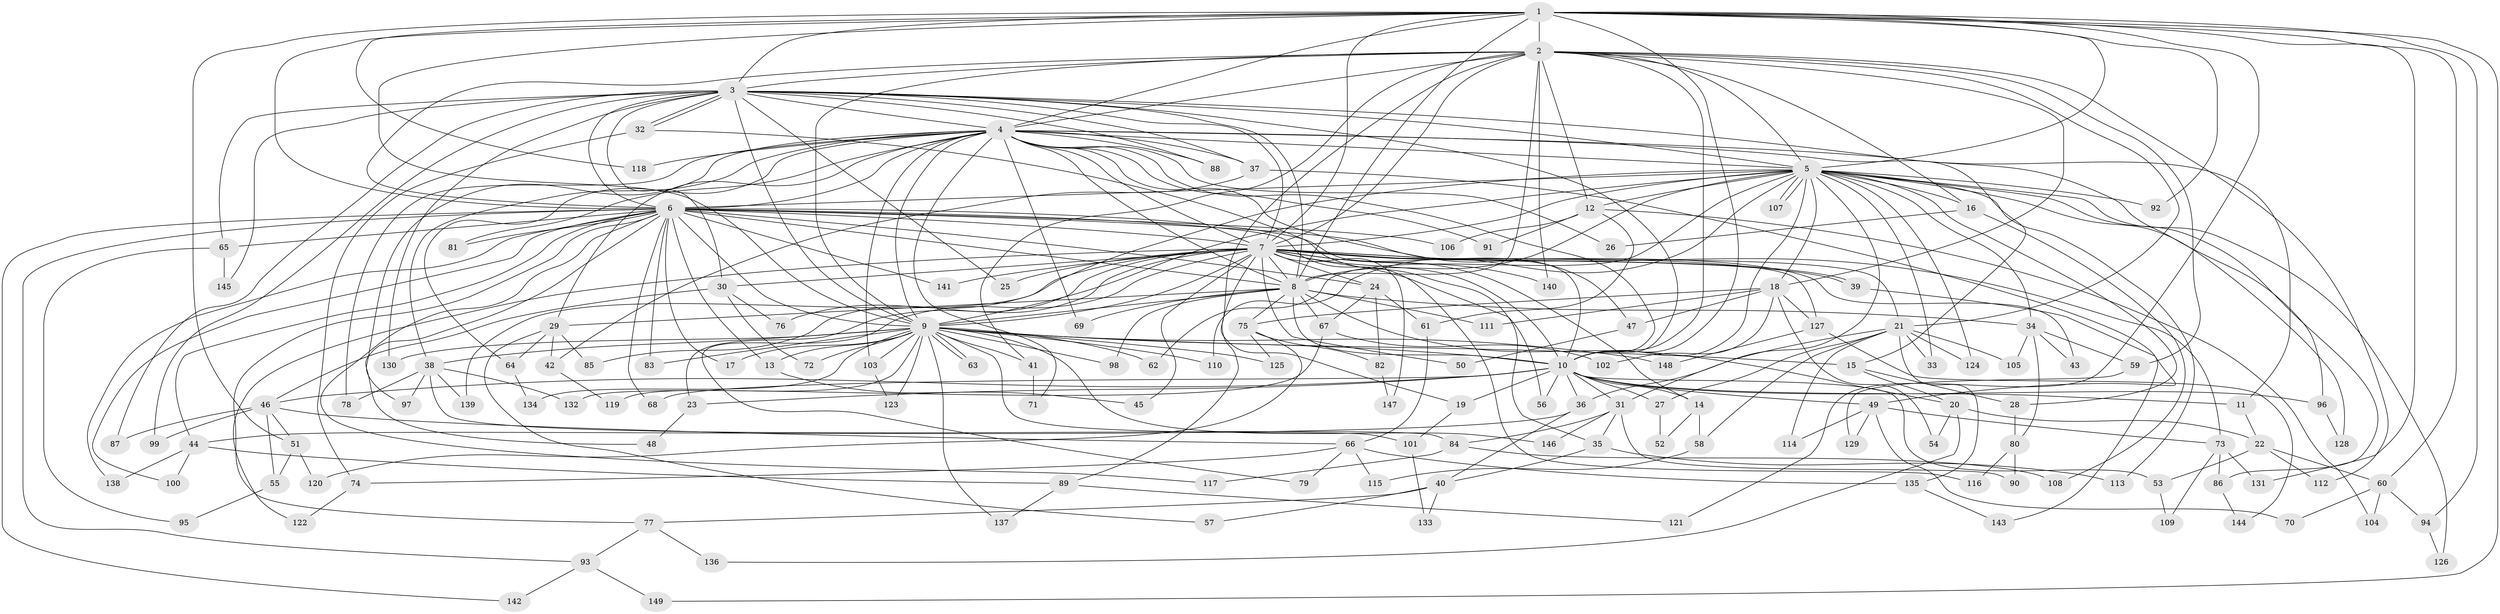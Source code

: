 // coarse degree distribution, {13: 0.009615384615384616, 40: 0.009615384615384616, 17: 0.019230769230769232, 23: 0.009615384615384616, 22: 0.009615384615384616, 26: 0.019230769230769232, 3: 0.20192307692307693, 5: 0.07692307692307693, 4: 0.11538461538461539, 2: 0.46153846153846156, 10: 0.009615384615384616, 9: 0.019230769230769232, 8: 0.009615384615384616, 7: 0.019230769230769232, 1: 0.009615384615384616}
// Generated by graph-tools (version 1.1) at 2025/17/03/04/25 18:17:36]
// undirected, 149 vertices, 323 edges
graph export_dot {
graph [start="1"]
  node [color=gray90,style=filled];
  1;
  2;
  3;
  4;
  5;
  6;
  7;
  8;
  9;
  10;
  11;
  12;
  13;
  14;
  15;
  16;
  17;
  18;
  19;
  20;
  21;
  22;
  23;
  24;
  25;
  26;
  27;
  28;
  29;
  30;
  31;
  32;
  33;
  34;
  35;
  36;
  37;
  38;
  39;
  40;
  41;
  42;
  43;
  44;
  45;
  46;
  47;
  48;
  49;
  50;
  51;
  52;
  53;
  54;
  55;
  56;
  57;
  58;
  59;
  60;
  61;
  62;
  63;
  64;
  65;
  66;
  67;
  68;
  69;
  70;
  71;
  72;
  73;
  74;
  75;
  76;
  77;
  78;
  79;
  80;
  81;
  82;
  83;
  84;
  85;
  86;
  87;
  88;
  89;
  90;
  91;
  92;
  93;
  94;
  95;
  96;
  97;
  98;
  99;
  100;
  101;
  102;
  103;
  104;
  105;
  106;
  107;
  108;
  109;
  110;
  111;
  112;
  113;
  114;
  115;
  116;
  117;
  118;
  119;
  120;
  121;
  122;
  123;
  124;
  125;
  126;
  127;
  128;
  129;
  130;
  131;
  132;
  133;
  134;
  135;
  136;
  137;
  138;
  139;
  140;
  141;
  142;
  143;
  144;
  145;
  146;
  147;
  148;
  149;
  1 -- 2;
  1 -- 3;
  1 -- 4;
  1 -- 5;
  1 -- 6;
  1 -- 7;
  1 -- 8;
  1 -- 9;
  1 -- 10;
  1 -- 51;
  1 -- 60;
  1 -- 92;
  1 -- 94;
  1 -- 118;
  1 -- 121;
  1 -- 131;
  1 -- 149;
  2 -- 3;
  2 -- 4;
  2 -- 5;
  2 -- 6;
  2 -- 7;
  2 -- 8;
  2 -- 9;
  2 -- 10;
  2 -- 12;
  2 -- 16;
  2 -- 18;
  2 -- 19;
  2 -- 21;
  2 -- 41;
  2 -- 59;
  2 -- 112;
  2 -- 140;
  3 -- 4;
  3 -- 5;
  3 -- 6;
  3 -- 7;
  3 -- 8;
  3 -- 9;
  3 -- 10;
  3 -- 11;
  3 -- 25;
  3 -- 30;
  3 -- 32;
  3 -- 32;
  3 -- 37;
  3 -- 65;
  3 -- 87;
  3 -- 88;
  3 -- 99;
  3 -- 130;
  3 -- 145;
  4 -- 5;
  4 -- 6;
  4 -- 7;
  4 -- 8;
  4 -- 9;
  4 -- 10;
  4 -- 15;
  4 -- 26;
  4 -- 29;
  4 -- 37;
  4 -- 38;
  4 -- 47;
  4 -- 64;
  4 -- 69;
  4 -- 71;
  4 -- 78;
  4 -- 81;
  4 -- 88;
  4 -- 91;
  4 -- 96;
  4 -- 97;
  4 -- 103;
  4 -- 118;
  5 -- 6;
  5 -- 7;
  5 -- 8;
  5 -- 9;
  5 -- 10;
  5 -- 12;
  5 -- 16;
  5 -- 18;
  5 -- 28;
  5 -- 31;
  5 -- 33;
  5 -- 34;
  5 -- 62;
  5 -- 76;
  5 -- 86;
  5 -- 92;
  5 -- 107;
  5 -- 107;
  5 -- 110;
  5 -- 113;
  5 -- 124;
  5 -- 126;
  5 -- 128;
  6 -- 7;
  6 -- 8;
  6 -- 9;
  6 -- 10;
  6 -- 13;
  6 -- 17;
  6 -- 21;
  6 -- 24;
  6 -- 44;
  6 -- 48;
  6 -- 65;
  6 -- 68;
  6 -- 77;
  6 -- 81;
  6 -- 83;
  6 -- 93;
  6 -- 100;
  6 -- 106;
  6 -- 116;
  6 -- 117;
  6 -- 138;
  6 -- 141;
  6 -- 142;
  7 -- 8;
  7 -- 9;
  7 -- 10;
  7 -- 14;
  7 -- 23;
  7 -- 24;
  7 -- 25;
  7 -- 30;
  7 -- 39;
  7 -- 39;
  7 -- 43;
  7 -- 45;
  7 -- 50;
  7 -- 56;
  7 -- 73;
  7 -- 79;
  7 -- 85;
  7 -- 89;
  7 -- 122;
  7 -- 127;
  7 -- 139;
  7 -- 140;
  7 -- 141;
  7 -- 147;
  8 -- 9;
  8 -- 10;
  8 -- 20;
  8 -- 29;
  8 -- 34;
  8 -- 67;
  8 -- 69;
  8 -- 75;
  8 -- 98;
  8 -- 111;
  9 -- 10;
  9 -- 13;
  9 -- 15;
  9 -- 17;
  9 -- 38;
  9 -- 41;
  9 -- 62;
  9 -- 63;
  9 -- 63;
  9 -- 72;
  9 -- 83;
  9 -- 98;
  9 -- 101;
  9 -- 103;
  9 -- 110;
  9 -- 119;
  9 -- 123;
  9 -- 125;
  9 -- 130;
  9 -- 134;
  9 -- 137;
  9 -- 146;
  9 -- 148;
  10 -- 11;
  10 -- 14;
  10 -- 19;
  10 -- 23;
  10 -- 27;
  10 -- 31;
  10 -- 36;
  10 -- 46;
  10 -- 49;
  10 -- 53;
  10 -- 56;
  10 -- 68;
  10 -- 96;
  11 -- 22;
  12 -- 61;
  12 -- 91;
  12 -- 104;
  12 -- 106;
  13 -- 45;
  14 -- 52;
  14 -- 58;
  15 -- 20;
  15 -- 28;
  16 -- 26;
  16 -- 108;
  18 -- 47;
  18 -- 54;
  18 -- 75;
  18 -- 102;
  18 -- 111;
  18 -- 127;
  19 -- 101;
  20 -- 22;
  20 -- 54;
  20 -- 136;
  21 -- 27;
  21 -- 33;
  21 -- 36;
  21 -- 58;
  21 -- 105;
  21 -- 114;
  21 -- 124;
  21 -- 135;
  22 -- 53;
  22 -- 60;
  22 -- 112;
  23 -- 48;
  24 -- 61;
  24 -- 67;
  24 -- 82;
  27 -- 52;
  28 -- 80;
  29 -- 42;
  29 -- 57;
  29 -- 64;
  29 -- 85;
  30 -- 46;
  30 -- 72;
  30 -- 76;
  31 -- 35;
  31 -- 84;
  31 -- 90;
  31 -- 146;
  32 -- 35;
  32 -- 74;
  34 -- 43;
  34 -- 59;
  34 -- 80;
  34 -- 105;
  35 -- 40;
  35 -- 113;
  36 -- 40;
  36 -- 44;
  37 -- 42;
  37 -- 49;
  38 -- 78;
  38 -- 84;
  38 -- 97;
  38 -- 132;
  38 -- 139;
  39 -- 143;
  40 -- 57;
  40 -- 77;
  40 -- 133;
  41 -- 71;
  42 -- 119;
  44 -- 89;
  44 -- 100;
  44 -- 138;
  46 -- 51;
  46 -- 55;
  46 -- 66;
  46 -- 87;
  46 -- 99;
  47 -- 50;
  49 -- 70;
  49 -- 73;
  49 -- 114;
  49 -- 129;
  51 -- 55;
  51 -- 120;
  53 -- 109;
  55 -- 95;
  58 -- 115;
  59 -- 129;
  60 -- 70;
  60 -- 94;
  60 -- 104;
  61 -- 66;
  64 -- 134;
  65 -- 95;
  65 -- 145;
  66 -- 74;
  66 -- 79;
  66 -- 115;
  66 -- 135;
  67 -- 102;
  67 -- 132;
  73 -- 86;
  73 -- 109;
  73 -- 131;
  74 -- 122;
  75 -- 82;
  75 -- 120;
  75 -- 125;
  77 -- 93;
  77 -- 136;
  80 -- 90;
  80 -- 116;
  82 -- 147;
  84 -- 108;
  84 -- 117;
  86 -- 144;
  89 -- 121;
  89 -- 137;
  93 -- 142;
  93 -- 149;
  94 -- 126;
  96 -- 128;
  101 -- 133;
  103 -- 123;
  127 -- 144;
  127 -- 148;
  135 -- 143;
}
